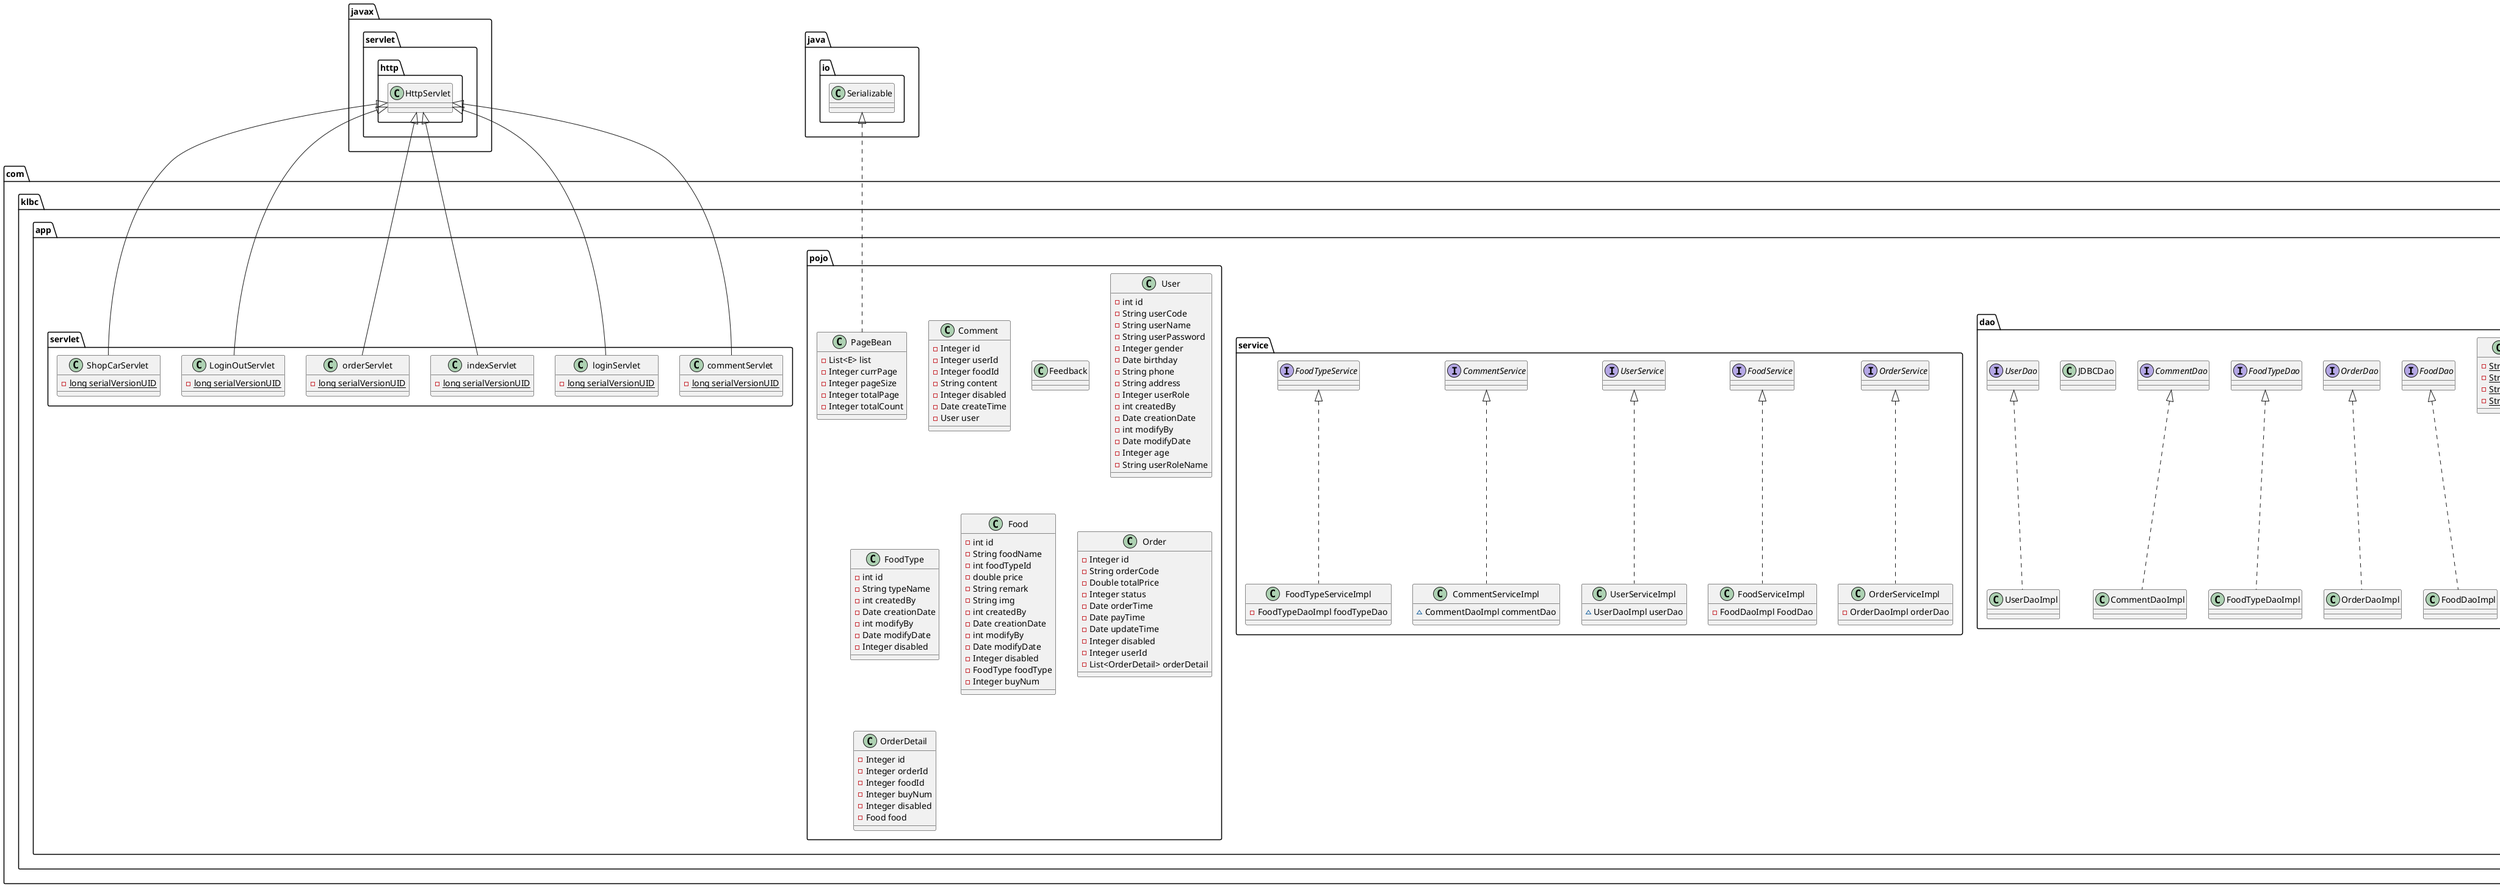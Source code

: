 @startuml
class com.klbc.app.dao.OrderDaoImpl {
}
class com.klbc.app.service.OrderServiceImpl {
- OrderDaoImpl orderDao
}
class com.klbc.app.dao.Basedao {
- {static} String driver
- {static} String url
- {static} String username
- {static} String password
}
interface com.klbc.app.dao.FoodDao {
}
interface com.klbc.app.service.OrderService {
}
class com.klbc.app.servlet.commentServlet {
- {static} long serialVersionUID
}
class com.klbc.app.service.UserServiceImpl {
~ UserDaoImpl userDao
}
interface com.klbc.app.dao.OrderDao {
}
class com.klbc.app.pojo.Comment {
- Integer id
- Integer userId
- Integer foodId
- String content
- Integer disabled
- Date createTime
- User user
}
class com.klbc.app.pojo.PageBean {
- List<E> list
- Integer currPage
- Integer pageSize
- Integer totalPage
- Integer totalCount
}
class com.klbc.app.pojo.Feedback {
}
interface com.klbc.app.dao.FoodTypeDao {
}
class com.klbc.app.dao.FoodTypeDaoImpl {
}
class com.klbc.app.pojo.User {
- int id
- String userCode
- String userName
- String userPassword
- Integer gender
- Date birthday
- String phone
- String address
- Integer userRole
- int createdBy
- Date creationDate
- int modifyBy
- Date modifyDate
- Integer age
- String userRoleName
}
class com.klbc.app.dao.FoodDaoImpl {
}
interface com.klbc.app.service.FoodService {
}
class com.klbc.app.servlet.loginServlet {
- {static} long serialVersionUID
}
class com.klbc.app.servlet.indexServlet {
- {static} long serialVersionUID
}
class com.klbc.app.service.CommentServiceImpl {
~ CommentDaoImpl commentDao
}
interface com.klbc.app.dao.CommentDao {
}
class com.klbc.app.service.FoodTypeServiceImpl {
- FoodTypeDaoImpl foodTypeDao
}
class com.klbc.app.pojo.FoodType {
- int id
- String typeName
- int createdBy
- Date creationDate
- int modifyBy
- Date modifyDate
- Integer disabled
}
class com.klbc.app.dao.JDBCDao {
}
class com.klbc.app.servlet.orderServlet {
- {static} long serialVersionUID
}
interface com.klbc.app.service.UserService {
}
class com.klbc.app.servlet.LoginOutServlet {
- {static} long serialVersionUID
}
interface com.klbc.app.service.CommentService {
}
interface com.klbc.app.service.FoodTypeService {
}
class com.klbc.app.dao.CommentDaoImpl {
}
class com.klbc.app.pojo.Food {
- int id
- String foodName
- int foodTypeId
- double price
- String remark
- String img
- int createdBy
- Date creationDate
- int modifyBy
- Date modifyDate
- Integer disabled
- FoodType foodType
- Integer buyNum
}
class com.klbc.app.pojo.Order {
- Integer id
- String orderCode
- Double totalPrice
- Integer status
- Date orderTime
- Date payTime
- Date updateTime
- Integer disabled
- Integer userId
- List<OrderDetail> orderDetail
}
interface com.klbc.app.dao.UserDao {
}
class com.klbc.app.servlet.ShopCarServlet {
- {static} long serialVersionUID
}
class com.klbc.app.service.FoodServiceImpl {
- FoodDaoImpl FoodDao
}
class com.klbc.app.pojo.OrderDetail {
- Integer id
- Integer orderId
- Integer foodId
- Integer buyNum
- Integer disabled
- Food food
}
class com.klbc.app.dao.UserDaoImpl {
}


com.klbc.app.dao.OrderDao <|.. com.klbc.app.dao.OrderDaoImpl
com.klbc.app.service.OrderService <|.. com.klbc.app.service.OrderServiceImpl
javax.servlet.http.HttpServlet <|-- com.klbc.app.servlet.commentServlet
com.klbc.app.service.UserService <|.. com.klbc.app.service.UserServiceImpl
java.io.Serializable <|.. com.klbc.app.pojo.PageBean
com.klbc.app.dao.FoodTypeDao <|.. com.klbc.app.dao.FoodTypeDaoImpl
com.klbc.app.dao.FoodDao <|.. com.klbc.app.dao.FoodDaoImpl
javax.servlet.http.HttpServlet <|-- com.klbc.app.servlet.loginServlet
javax.servlet.http.HttpServlet <|-- com.klbc.app.servlet.indexServlet
com.klbc.app.service.CommentService <|.. com.klbc.app.service.CommentServiceImpl
com.klbc.app.service.FoodTypeService <|.. com.klbc.app.service.FoodTypeServiceImpl
javax.servlet.http.HttpServlet <|-- com.klbc.app.servlet.orderServlet
javax.servlet.http.HttpServlet <|-- com.klbc.app.servlet.LoginOutServlet
com.klbc.app.dao.CommentDao <|.. com.klbc.app.dao.CommentDaoImpl
javax.servlet.http.HttpServlet <|-- com.klbc.app.servlet.ShopCarServlet
com.klbc.app.service.FoodService <|.. com.klbc.app.service.FoodServiceImpl
com.klbc.app.dao.UserDao <|.. com.klbc.app.dao.UserDaoImpl
@enduml